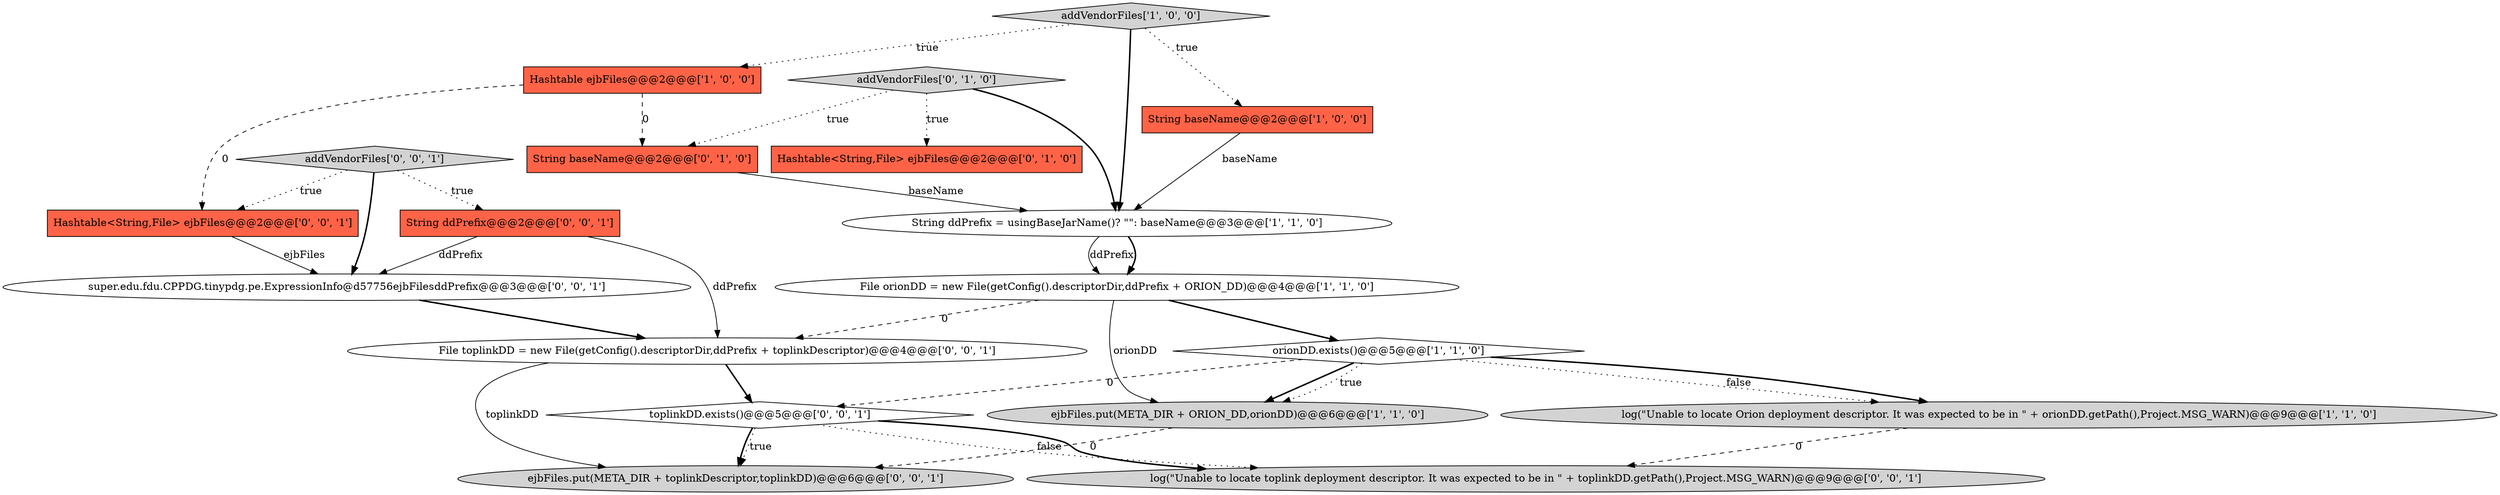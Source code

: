 digraph {
13 [style = filled, label = "log(\"Unable to locate toplink deployment descriptor. It was expected to be in \" + toplinkDD.getPath(),Project.MSG_WARN)@@@9@@@['0', '0', '1']", fillcolor = lightgray, shape = ellipse image = "AAA0AAABBB3BBB"];
3 [style = filled, label = "orionDD.exists()@@@5@@@['1', '1', '0']", fillcolor = white, shape = diamond image = "AAA0AAABBB1BBB"];
10 [style = filled, label = "String baseName@@@2@@@['0', '1', '0']", fillcolor = tomato, shape = box image = "AAA1AAABBB2BBB"];
11 [style = filled, label = "String ddPrefix@@@2@@@['0', '0', '1']", fillcolor = tomato, shape = box image = "AAA0AAABBB3BBB"];
15 [style = filled, label = "Hashtable<String,File> ejbFiles@@@2@@@['0', '0', '1']", fillcolor = tomato, shape = box image = "AAA0AAABBB3BBB"];
14 [style = filled, label = "addVendorFiles['0', '0', '1']", fillcolor = lightgray, shape = diamond image = "AAA0AAABBB3BBB"];
16 [style = filled, label = "super.edu.fdu.CPPDG.tinypdg.pe.ExpressionInfo@d57756ejbFilesddPrefix@@@3@@@['0', '0', '1']", fillcolor = white, shape = ellipse image = "AAA0AAABBB3BBB"];
8 [style = filled, label = "addVendorFiles['0', '1', '0']", fillcolor = lightgray, shape = diamond image = "AAA0AAABBB2BBB"];
0 [style = filled, label = "ejbFiles.put(META_DIR + ORION_DD,orionDD)@@@6@@@['1', '1', '0']", fillcolor = lightgray, shape = ellipse image = "AAA0AAABBB1BBB"];
1 [style = filled, label = "String ddPrefix = usingBaseJarName()? \"\": baseName@@@3@@@['1', '1', '0']", fillcolor = white, shape = ellipse image = "AAA0AAABBB1BBB"];
5 [style = filled, label = "String baseName@@@2@@@['1', '0', '0']", fillcolor = tomato, shape = box image = "AAA0AAABBB1BBB"];
12 [style = filled, label = "ejbFiles.put(META_DIR + toplinkDescriptor,toplinkDD)@@@6@@@['0', '0', '1']", fillcolor = lightgray, shape = ellipse image = "AAA0AAABBB3BBB"];
9 [style = filled, label = "Hashtable<String,File> ejbFiles@@@2@@@['0', '1', '0']", fillcolor = tomato, shape = box image = "AAA0AAABBB2BBB"];
6 [style = filled, label = "File orionDD = new File(getConfig().descriptorDir,ddPrefix + ORION_DD)@@@4@@@['1', '1', '0']", fillcolor = white, shape = ellipse image = "AAA0AAABBB1BBB"];
7 [style = filled, label = "Hashtable ejbFiles@@@2@@@['1', '0', '0']", fillcolor = tomato, shape = box image = "AAA1AAABBB1BBB"];
4 [style = filled, label = "log(\"Unable to locate Orion deployment descriptor. It was expected to be in \" + orionDD.getPath(),Project.MSG_WARN)@@@9@@@['1', '1', '0']", fillcolor = lightgray, shape = ellipse image = "AAA0AAABBB1BBB"];
18 [style = filled, label = "File toplinkDD = new File(getConfig().descriptorDir,ddPrefix + toplinkDescriptor)@@@4@@@['0', '0', '1']", fillcolor = white, shape = ellipse image = "AAA0AAABBB3BBB"];
17 [style = filled, label = "toplinkDD.exists()@@@5@@@['0', '0', '1']", fillcolor = white, shape = diamond image = "AAA0AAABBB3BBB"];
2 [style = filled, label = "addVendorFiles['1', '0', '0']", fillcolor = lightgray, shape = diamond image = "AAA0AAABBB1BBB"];
14->16 [style = bold, label=""];
1->6 [style = solid, label="ddPrefix"];
6->3 [style = bold, label=""];
15->16 [style = solid, label="ejbFiles"];
16->18 [style = bold, label=""];
3->17 [style = dashed, label="0"];
3->4 [style = dotted, label="false"];
2->1 [style = bold, label=""];
18->17 [style = bold, label=""];
0->12 [style = dashed, label="0"];
8->10 [style = dotted, label="true"];
18->12 [style = solid, label="toplinkDD"];
3->4 [style = bold, label=""];
6->0 [style = solid, label="orionDD"];
3->0 [style = bold, label=""];
6->18 [style = dashed, label="0"];
8->1 [style = bold, label=""];
14->15 [style = dotted, label="true"];
17->12 [style = bold, label=""];
1->6 [style = bold, label=""];
17->12 [style = dotted, label="true"];
2->7 [style = dotted, label="true"];
5->1 [style = solid, label="baseName"];
3->0 [style = dotted, label="true"];
17->13 [style = dotted, label="false"];
11->18 [style = solid, label="ddPrefix"];
7->15 [style = dashed, label="0"];
14->11 [style = dotted, label="true"];
7->10 [style = dashed, label="0"];
17->13 [style = bold, label=""];
8->9 [style = dotted, label="true"];
2->5 [style = dotted, label="true"];
4->13 [style = dashed, label="0"];
10->1 [style = solid, label="baseName"];
11->16 [style = solid, label="ddPrefix"];
}
